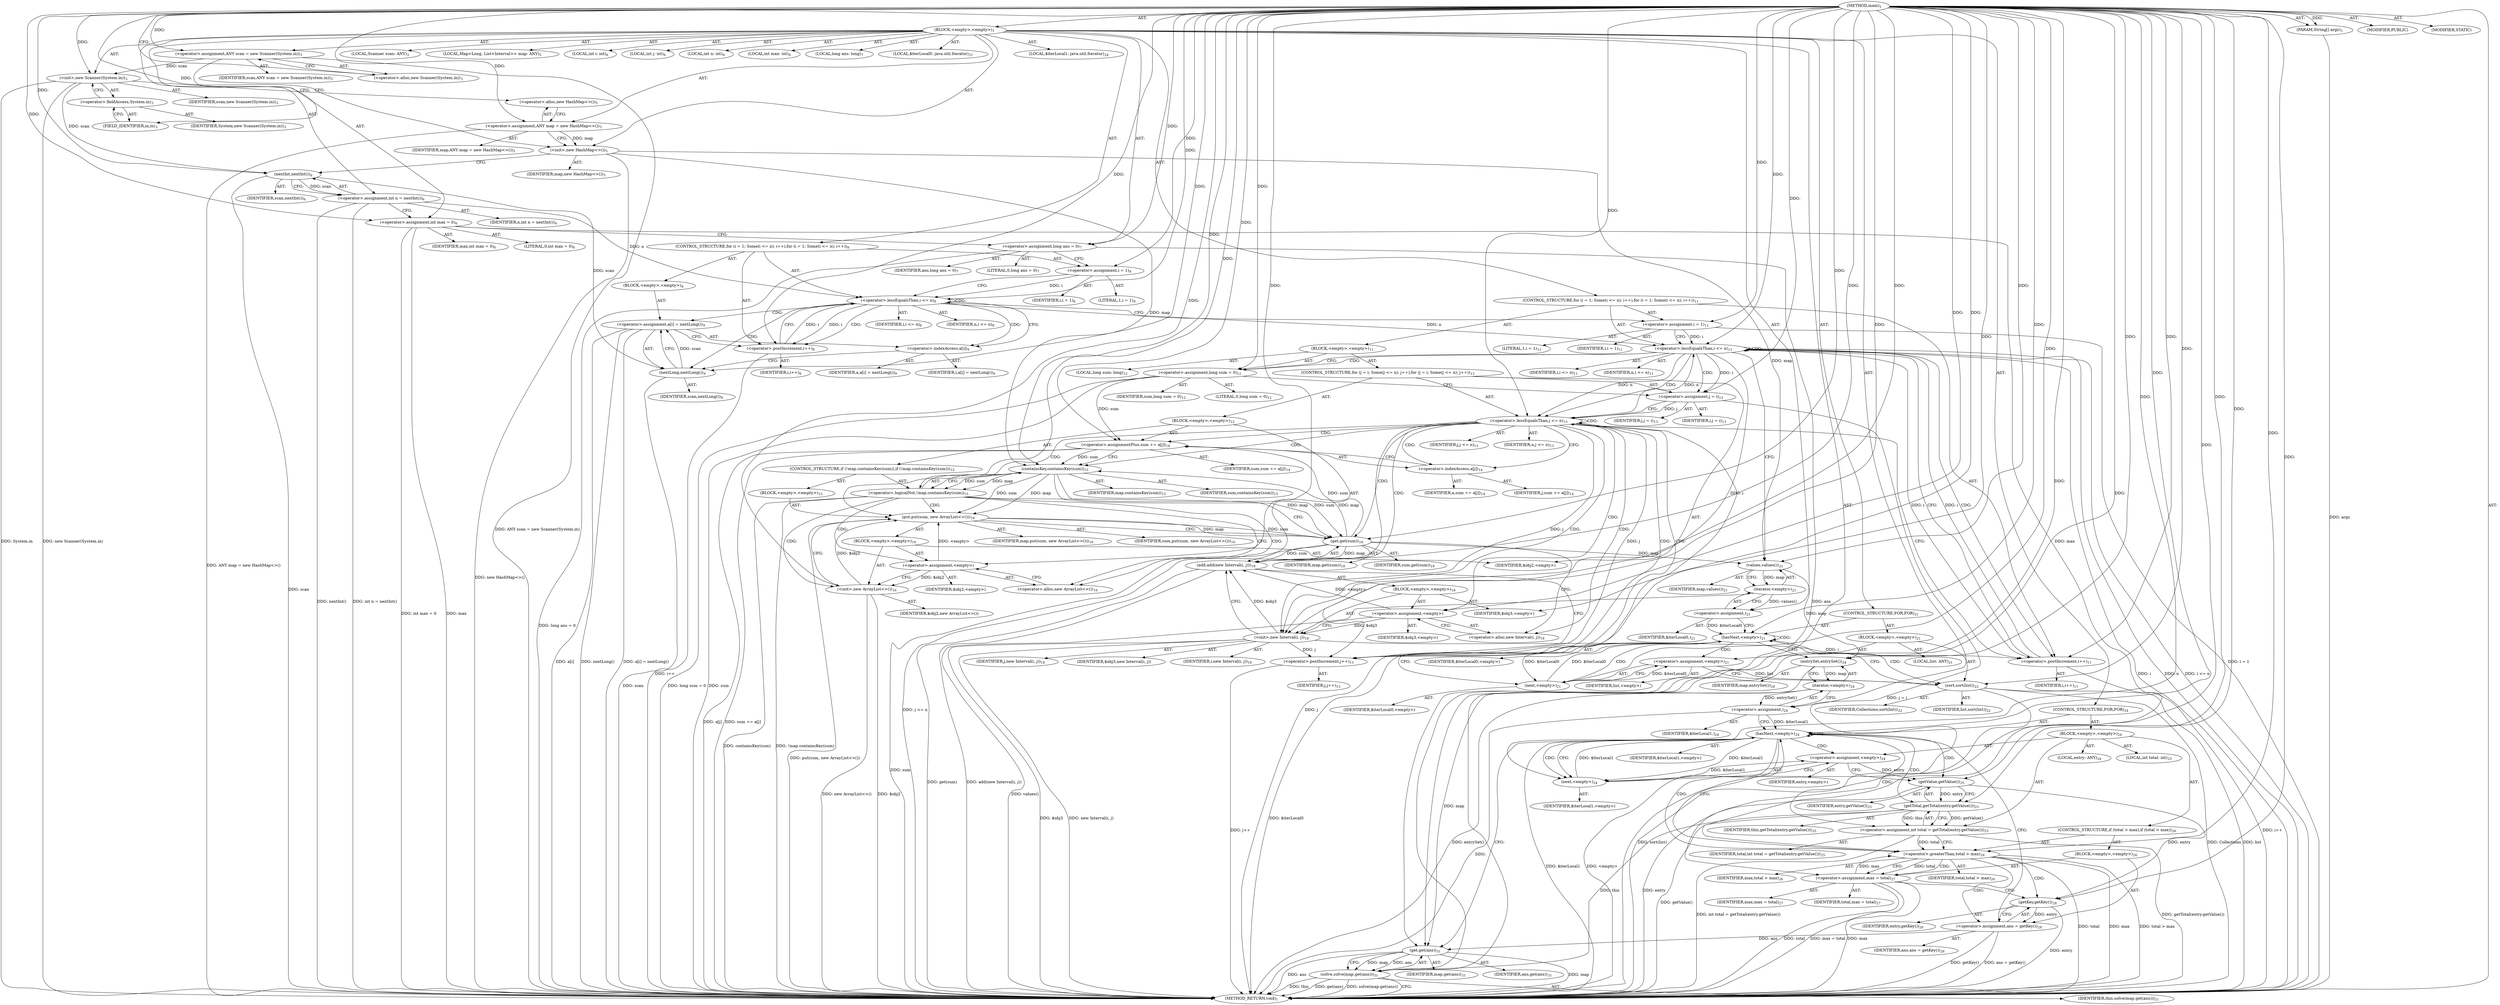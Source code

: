 digraph "main" {  
"21" [label = <(METHOD,main)<SUB>1</SUB>> ]
"22" [label = <(PARAM,String[] args)<SUB>1</SUB>> ]
"23" [label = <(BLOCK,&lt;empty&gt;,&lt;empty&gt;)<SUB>1</SUB>> ]
"4" [label = <(LOCAL,Scanner scan: ANY)<SUB>3</SUB>> ]
"24" [label = <(&lt;operator&gt;.assignment,ANY scan = new Scanner(System.in))<SUB>3</SUB>> ]
"25" [label = <(IDENTIFIER,scan,ANY scan = new Scanner(System.in))<SUB>3</SUB>> ]
"26" [label = <(&lt;operator&gt;.alloc,new Scanner(System.in))<SUB>3</SUB>> ]
"27" [label = <(&lt;init&gt;,new Scanner(System.in))<SUB>3</SUB>> ]
"3" [label = <(IDENTIFIER,scan,new Scanner(System.in))<SUB>3</SUB>> ]
"28" [label = <(&lt;operator&gt;.fieldAccess,System.in)<SUB>3</SUB>> ]
"29" [label = <(IDENTIFIER,System,new Scanner(System.in))<SUB>3</SUB>> ]
"30" [label = <(FIELD_IDENTIFIER,in,in)<SUB>3</SUB>> ]
"6" [label = <(LOCAL,Map&lt;Long, List&lt;Interval&gt;&gt; map: ANY)<SUB>5</SUB>> ]
"31" [label = <(&lt;operator&gt;.assignment,ANY map = new HashMap&lt;&gt;())<SUB>5</SUB>> ]
"32" [label = <(IDENTIFIER,map,ANY map = new HashMap&lt;&gt;())<SUB>5</SUB>> ]
"33" [label = <(&lt;operator&gt;.alloc,new HashMap&lt;&gt;())<SUB>5</SUB>> ]
"34" [label = <(&lt;init&gt;,new HashMap&lt;&gt;())<SUB>5</SUB>> ]
"5" [label = <(IDENTIFIER,map,new HashMap&lt;&gt;())<SUB>5</SUB>> ]
"35" [label = <(LOCAL,int i: int)<SUB>6</SUB>> ]
"36" [label = <(LOCAL,int j: int)<SUB>6</SUB>> ]
"37" [label = <(LOCAL,int n: int)<SUB>6</SUB>> ]
"38" [label = <(LOCAL,int max: int)<SUB>6</SUB>> ]
"39" [label = <(&lt;operator&gt;.assignment,int n = nextInt())<SUB>6</SUB>> ]
"40" [label = <(IDENTIFIER,n,int n = nextInt())<SUB>6</SUB>> ]
"41" [label = <(nextInt,nextInt())<SUB>6</SUB>> ]
"42" [label = <(IDENTIFIER,scan,nextInt())<SUB>6</SUB>> ]
"43" [label = <(&lt;operator&gt;.assignment,int max = 0)<SUB>6</SUB>> ]
"44" [label = <(IDENTIFIER,max,int max = 0)<SUB>6</SUB>> ]
"45" [label = <(LITERAL,0,int max = 0)<SUB>6</SUB>> ]
"46" [label = <(LOCAL,long ans: long)<SUB>7</SUB>> ]
"47" [label = <(&lt;operator&gt;.assignment,long ans = 0)<SUB>7</SUB>> ]
"48" [label = <(IDENTIFIER,ans,long ans = 0)<SUB>7</SUB>> ]
"49" [label = <(LITERAL,0,long ans = 0)<SUB>7</SUB>> ]
"50" [label = <(CONTROL_STRUCTURE,for (i = 1; Some(i &lt;= n); i++),for (i = 1; Some(i &lt;= n); i++))<SUB>8</SUB>> ]
"51" [label = <(&lt;operator&gt;.assignment,i = 1)<SUB>8</SUB>> ]
"52" [label = <(IDENTIFIER,i,i = 1)<SUB>8</SUB>> ]
"53" [label = <(LITERAL,1,i = 1)<SUB>8</SUB>> ]
"54" [label = <(&lt;operator&gt;.lessEqualsThan,i &lt;= n)<SUB>8</SUB>> ]
"55" [label = <(IDENTIFIER,i,i &lt;= n)<SUB>8</SUB>> ]
"56" [label = <(IDENTIFIER,n,i &lt;= n)<SUB>8</SUB>> ]
"57" [label = <(&lt;operator&gt;.postIncrement,i++)<SUB>8</SUB>> ]
"58" [label = <(IDENTIFIER,i,i++)<SUB>8</SUB>> ]
"59" [label = <(BLOCK,&lt;empty&gt;,&lt;empty&gt;)<SUB>8</SUB>> ]
"60" [label = <(&lt;operator&gt;.assignment,a[i] = nextLong())<SUB>9</SUB>> ]
"61" [label = <(&lt;operator&gt;.indexAccess,a[i])<SUB>9</SUB>> ]
"62" [label = <(IDENTIFIER,a,a[i] = nextLong())<SUB>9</SUB>> ]
"63" [label = <(IDENTIFIER,i,a[i] = nextLong())<SUB>9</SUB>> ]
"64" [label = <(nextLong,nextLong())<SUB>9</SUB>> ]
"65" [label = <(IDENTIFIER,scan,nextLong())<SUB>9</SUB>> ]
"66" [label = <(CONTROL_STRUCTURE,for (i = 1; Some(i &lt;= n); i++),for (i = 1; Some(i &lt;= n); i++))<SUB>11</SUB>> ]
"67" [label = <(&lt;operator&gt;.assignment,i = 1)<SUB>11</SUB>> ]
"68" [label = <(IDENTIFIER,i,i = 1)<SUB>11</SUB>> ]
"69" [label = <(LITERAL,1,i = 1)<SUB>11</SUB>> ]
"70" [label = <(&lt;operator&gt;.lessEqualsThan,i &lt;= n)<SUB>11</SUB>> ]
"71" [label = <(IDENTIFIER,i,i &lt;= n)<SUB>11</SUB>> ]
"72" [label = <(IDENTIFIER,n,i &lt;= n)<SUB>11</SUB>> ]
"73" [label = <(&lt;operator&gt;.postIncrement,i++)<SUB>11</SUB>> ]
"74" [label = <(IDENTIFIER,i,i++)<SUB>11</SUB>> ]
"75" [label = <(BLOCK,&lt;empty&gt;,&lt;empty&gt;)<SUB>11</SUB>> ]
"76" [label = <(LOCAL,long sum: long)<SUB>12</SUB>> ]
"77" [label = <(&lt;operator&gt;.assignment,long sum = 0)<SUB>12</SUB>> ]
"78" [label = <(IDENTIFIER,sum,long sum = 0)<SUB>12</SUB>> ]
"79" [label = <(LITERAL,0,long sum = 0)<SUB>12</SUB>> ]
"80" [label = <(CONTROL_STRUCTURE,for (j = i; Some(j &lt;= n); j++),for (j = i; Some(j &lt;= n); j++))<SUB>13</SUB>> ]
"81" [label = <(&lt;operator&gt;.assignment,j = i)<SUB>13</SUB>> ]
"82" [label = <(IDENTIFIER,j,j = i)<SUB>13</SUB>> ]
"83" [label = <(IDENTIFIER,i,j = i)<SUB>13</SUB>> ]
"84" [label = <(&lt;operator&gt;.lessEqualsThan,j &lt;= n)<SUB>13</SUB>> ]
"85" [label = <(IDENTIFIER,j,j &lt;= n)<SUB>13</SUB>> ]
"86" [label = <(IDENTIFIER,n,j &lt;= n)<SUB>13</SUB>> ]
"87" [label = <(&lt;operator&gt;.postIncrement,j++)<SUB>13</SUB>> ]
"88" [label = <(IDENTIFIER,j,j++)<SUB>13</SUB>> ]
"89" [label = <(BLOCK,&lt;empty&gt;,&lt;empty&gt;)<SUB>13</SUB>> ]
"90" [label = <(&lt;operator&gt;.assignmentPlus,sum += a[j])<SUB>14</SUB>> ]
"91" [label = <(IDENTIFIER,sum,sum += a[j])<SUB>14</SUB>> ]
"92" [label = <(&lt;operator&gt;.indexAccess,a[j])<SUB>14</SUB>> ]
"93" [label = <(IDENTIFIER,a,sum += a[j])<SUB>14</SUB>> ]
"94" [label = <(IDENTIFIER,j,sum += a[j])<SUB>14</SUB>> ]
"95" [label = <(CONTROL_STRUCTURE,if (!map.containsKey(sum)),if (!map.containsKey(sum)))<SUB>15</SUB>> ]
"96" [label = <(&lt;operator&gt;.logicalNot,!map.containsKey(sum))<SUB>15</SUB>> ]
"97" [label = <(containsKey,containsKey(sum))<SUB>15</SUB>> ]
"98" [label = <(IDENTIFIER,map,containsKey(sum))<SUB>15</SUB>> ]
"99" [label = <(IDENTIFIER,sum,containsKey(sum))<SUB>15</SUB>> ]
"100" [label = <(BLOCK,&lt;empty&gt;,&lt;empty&gt;)<SUB>15</SUB>> ]
"101" [label = <(put,put(sum, new ArrayList&lt;&gt;()))<SUB>16</SUB>> ]
"102" [label = <(IDENTIFIER,map,put(sum, new ArrayList&lt;&gt;()))<SUB>16</SUB>> ]
"103" [label = <(IDENTIFIER,sum,put(sum, new ArrayList&lt;&gt;()))<SUB>16</SUB>> ]
"104" [label = <(BLOCK,&lt;empty&gt;,&lt;empty&gt;)<SUB>16</SUB>> ]
"105" [label = <(&lt;operator&gt;.assignment,&lt;empty&gt;)> ]
"106" [label = <(IDENTIFIER,$obj2,&lt;empty&gt;)> ]
"107" [label = <(&lt;operator&gt;.alloc,new ArrayList&lt;&gt;())<SUB>16</SUB>> ]
"108" [label = <(&lt;init&gt;,new ArrayList&lt;&gt;())<SUB>16</SUB>> ]
"109" [label = <(IDENTIFIER,$obj2,new ArrayList&lt;&gt;())> ]
"110" [label = <(IDENTIFIER,$obj2,&lt;empty&gt;)> ]
"111" [label = <(add,add(new Interval(i, j)))<SUB>18</SUB>> ]
"112" [label = <(get,get(sum))<SUB>18</SUB>> ]
"113" [label = <(IDENTIFIER,map,get(sum))<SUB>18</SUB>> ]
"114" [label = <(IDENTIFIER,sum,get(sum))<SUB>18</SUB>> ]
"115" [label = <(BLOCK,&lt;empty&gt;,&lt;empty&gt;)<SUB>18</SUB>> ]
"116" [label = <(&lt;operator&gt;.assignment,&lt;empty&gt;)> ]
"117" [label = <(IDENTIFIER,$obj3,&lt;empty&gt;)> ]
"118" [label = <(&lt;operator&gt;.alloc,new Interval(i, j))<SUB>18</SUB>> ]
"119" [label = <(&lt;init&gt;,new Interval(i, j))<SUB>18</SUB>> ]
"120" [label = <(IDENTIFIER,$obj3,new Interval(i, j))> ]
"121" [label = <(IDENTIFIER,i,new Interval(i, j))<SUB>18</SUB>> ]
"122" [label = <(IDENTIFIER,j,new Interval(i, j))<SUB>18</SUB>> ]
"123" [label = <(IDENTIFIER,$obj3,&lt;empty&gt;)> ]
"124" [label = <(LOCAL,$iterLocal0: java.util.Iterator)<SUB>21</SUB>> ]
"125" [label = <(&lt;operator&gt;.assignment,)<SUB>21</SUB>> ]
"126" [label = <(IDENTIFIER,$iterLocal0,)<SUB>21</SUB>> ]
"127" [label = <(iterator,&lt;empty&gt;)<SUB>21</SUB>> ]
"128" [label = <(values,values())<SUB>21</SUB>> ]
"129" [label = <(IDENTIFIER,map,values())<SUB>21</SUB>> ]
"130" [label = <(CONTROL_STRUCTURE,FOR,FOR)<SUB>21</SUB>> ]
"131" [label = <(hasNext,&lt;empty&gt;)<SUB>21</SUB>> ]
"132" [label = <(IDENTIFIER,$iterLocal0,&lt;empty&gt;)> ]
"133" [label = <(BLOCK,&lt;empty&gt;,&lt;empty&gt;)<SUB>21</SUB>> ]
"134" [label = <(LOCAL,list: ANY)<SUB>21</SUB>> ]
"135" [label = <(&lt;operator&gt;.assignment,&lt;empty&gt;)<SUB>21</SUB>> ]
"136" [label = <(IDENTIFIER,list,&lt;empty&gt;)> ]
"137" [label = <(next,&lt;empty&gt;)<SUB>21</SUB>> ]
"138" [label = <(IDENTIFIER,$iterLocal0,&lt;empty&gt;)> ]
"139" [label = <(sort,sort(list))<SUB>22</SUB>> ]
"140" [label = <(IDENTIFIER,Collections,sort(list))<SUB>22</SUB>> ]
"141" [label = <(IDENTIFIER,list,sort(list))<SUB>22</SUB>> ]
"142" [label = <(LOCAL,$iterLocal1: java.util.Iterator)<SUB>24</SUB>> ]
"143" [label = <(&lt;operator&gt;.assignment,)<SUB>24</SUB>> ]
"144" [label = <(IDENTIFIER,$iterLocal1,)<SUB>24</SUB>> ]
"145" [label = <(iterator,&lt;empty&gt;)<SUB>24</SUB>> ]
"146" [label = <(entrySet,entrySet())<SUB>24</SUB>> ]
"147" [label = <(IDENTIFIER,map,entrySet())<SUB>24</SUB>> ]
"148" [label = <(CONTROL_STRUCTURE,FOR,FOR)<SUB>24</SUB>> ]
"149" [label = <(hasNext,&lt;empty&gt;)<SUB>24</SUB>> ]
"150" [label = <(IDENTIFIER,$iterLocal1,&lt;empty&gt;)> ]
"151" [label = <(BLOCK,&lt;empty&gt;,&lt;empty&gt;)<SUB>24</SUB>> ]
"152" [label = <(LOCAL,entry: ANY)<SUB>24</SUB>> ]
"153" [label = <(&lt;operator&gt;.assignment,&lt;empty&gt;)<SUB>24</SUB>> ]
"154" [label = <(IDENTIFIER,entry,&lt;empty&gt;)> ]
"155" [label = <(next,&lt;empty&gt;)<SUB>24</SUB>> ]
"156" [label = <(IDENTIFIER,$iterLocal1,&lt;empty&gt;)> ]
"157" [label = <(LOCAL,int total: int)<SUB>25</SUB>> ]
"158" [label = <(&lt;operator&gt;.assignment,int total = getTotal(entry.getValue()))<SUB>25</SUB>> ]
"159" [label = <(IDENTIFIER,total,int total = getTotal(entry.getValue()))<SUB>25</SUB>> ]
"160" [label = <(getTotal,getTotal(entry.getValue()))<SUB>25</SUB>> ]
"161" [label = <(IDENTIFIER,this,getTotal(entry.getValue()))<SUB>25</SUB>> ]
"162" [label = <(getValue,getValue())<SUB>25</SUB>> ]
"163" [label = <(IDENTIFIER,entry,getValue())<SUB>25</SUB>> ]
"164" [label = <(CONTROL_STRUCTURE,if (total &gt; max),if (total &gt; max))<SUB>26</SUB>> ]
"165" [label = <(&lt;operator&gt;.greaterThan,total &gt; max)<SUB>26</SUB>> ]
"166" [label = <(IDENTIFIER,total,total &gt; max)<SUB>26</SUB>> ]
"167" [label = <(IDENTIFIER,max,total &gt; max)<SUB>26</SUB>> ]
"168" [label = <(BLOCK,&lt;empty&gt;,&lt;empty&gt;)<SUB>26</SUB>> ]
"169" [label = <(&lt;operator&gt;.assignment,max = total)<SUB>27</SUB>> ]
"170" [label = <(IDENTIFIER,max,max = total)<SUB>27</SUB>> ]
"171" [label = <(IDENTIFIER,total,max = total)<SUB>27</SUB>> ]
"172" [label = <(&lt;operator&gt;.assignment,ans = getKey())<SUB>28</SUB>> ]
"173" [label = <(IDENTIFIER,ans,ans = getKey())<SUB>28</SUB>> ]
"174" [label = <(getKey,getKey())<SUB>28</SUB>> ]
"175" [label = <(IDENTIFIER,entry,getKey())<SUB>28</SUB>> ]
"176" [label = <(solve,solve(map.get(ans)))<SUB>31</SUB>> ]
"177" [label = <(IDENTIFIER,this,solve(map.get(ans)))<SUB>31</SUB>> ]
"178" [label = <(get,get(ans))<SUB>31</SUB>> ]
"179" [label = <(IDENTIFIER,map,get(ans))<SUB>31</SUB>> ]
"180" [label = <(IDENTIFIER,ans,get(ans))<SUB>31</SUB>> ]
"181" [label = <(MODIFIER,PUBLIC)> ]
"182" [label = <(MODIFIER,STATIC)> ]
"183" [label = <(METHOD_RETURN,void)<SUB>1</SUB>> ]
  "21" -> "22"  [ label = "AST: "] 
  "21" -> "23"  [ label = "AST: "] 
  "21" -> "181"  [ label = "AST: "] 
  "21" -> "182"  [ label = "AST: "] 
  "21" -> "183"  [ label = "AST: "] 
  "23" -> "4"  [ label = "AST: "] 
  "23" -> "24"  [ label = "AST: "] 
  "23" -> "27"  [ label = "AST: "] 
  "23" -> "6"  [ label = "AST: "] 
  "23" -> "31"  [ label = "AST: "] 
  "23" -> "34"  [ label = "AST: "] 
  "23" -> "35"  [ label = "AST: "] 
  "23" -> "36"  [ label = "AST: "] 
  "23" -> "37"  [ label = "AST: "] 
  "23" -> "38"  [ label = "AST: "] 
  "23" -> "39"  [ label = "AST: "] 
  "23" -> "43"  [ label = "AST: "] 
  "23" -> "46"  [ label = "AST: "] 
  "23" -> "47"  [ label = "AST: "] 
  "23" -> "50"  [ label = "AST: "] 
  "23" -> "66"  [ label = "AST: "] 
  "23" -> "124"  [ label = "AST: "] 
  "23" -> "125"  [ label = "AST: "] 
  "23" -> "130"  [ label = "AST: "] 
  "23" -> "142"  [ label = "AST: "] 
  "23" -> "143"  [ label = "AST: "] 
  "23" -> "148"  [ label = "AST: "] 
  "23" -> "176"  [ label = "AST: "] 
  "24" -> "25"  [ label = "AST: "] 
  "24" -> "26"  [ label = "AST: "] 
  "27" -> "3"  [ label = "AST: "] 
  "27" -> "28"  [ label = "AST: "] 
  "28" -> "29"  [ label = "AST: "] 
  "28" -> "30"  [ label = "AST: "] 
  "31" -> "32"  [ label = "AST: "] 
  "31" -> "33"  [ label = "AST: "] 
  "34" -> "5"  [ label = "AST: "] 
  "39" -> "40"  [ label = "AST: "] 
  "39" -> "41"  [ label = "AST: "] 
  "41" -> "42"  [ label = "AST: "] 
  "43" -> "44"  [ label = "AST: "] 
  "43" -> "45"  [ label = "AST: "] 
  "47" -> "48"  [ label = "AST: "] 
  "47" -> "49"  [ label = "AST: "] 
  "50" -> "51"  [ label = "AST: "] 
  "50" -> "54"  [ label = "AST: "] 
  "50" -> "57"  [ label = "AST: "] 
  "50" -> "59"  [ label = "AST: "] 
  "51" -> "52"  [ label = "AST: "] 
  "51" -> "53"  [ label = "AST: "] 
  "54" -> "55"  [ label = "AST: "] 
  "54" -> "56"  [ label = "AST: "] 
  "57" -> "58"  [ label = "AST: "] 
  "59" -> "60"  [ label = "AST: "] 
  "60" -> "61"  [ label = "AST: "] 
  "60" -> "64"  [ label = "AST: "] 
  "61" -> "62"  [ label = "AST: "] 
  "61" -> "63"  [ label = "AST: "] 
  "64" -> "65"  [ label = "AST: "] 
  "66" -> "67"  [ label = "AST: "] 
  "66" -> "70"  [ label = "AST: "] 
  "66" -> "73"  [ label = "AST: "] 
  "66" -> "75"  [ label = "AST: "] 
  "67" -> "68"  [ label = "AST: "] 
  "67" -> "69"  [ label = "AST: "] 
  "70" -> "71"  [ label = "AST: "] 
  "70" -> "72"  [ label = "AST: "] 
  "73" -> "74"  [ label = "AST: "] 
  "75" -> "76"  [ label = "AST: "] 
  "75" -> "77"  [ label = "AST: "] 
  "75" -> "80"  [ label = "AST: "] 
  "77" -> "78"  [ label = "AST: "] 
  "77" -> "79"  [ label = "AST: "] 
  "80" -> "81"  [ label = "AST: "] 
  "80" -> "84"  [ label = "AST: "] 
  "80" -> "87"  [ label = "AST: "] 
  "80" -> "89"  [ label = "AST: "] 
  "81" -> "82"  [ label = "AST: "] 
  "81" -> "83"  [ label = "AST: "] 
  "84" -> "85"  [ label = "AST: "] 
  "84" -> "86"  [ label = "AST: "] 
  "87" -> "88"  [ label = "AST: "] 
  "89" -> "90"  [ label = "AST: "] 
  "89" -> "95"  [ label = "AST: "] 
  "89" -> "111"  [ label = "AST: "] 
  "90" -> "91"  [ label = "AST: "] 
  "90" -> "92"  [ label = "AST: "] 
  "92" -> "93"  [ label = "AST: "] 
  "92" -> "94"  [ label = "AST: "] 
  "95" -> "96"  [ label = "AST: "] 
  "95" -> "100"  [ label = "AST: "] 
  "96" -> "97"  [ label = "AST: "] 
  "97" -> "98"  [ label = "AST: "] 
  "97" -> "99"  [ label = "AST: "] 
  "100" -> "101"  [ label = "AST: "] 
  "101" -> "102"  [ label = "AST: "] 
  "101" -> "103"  [ label = "AST: "] 
  "101" -> "104"  [ label = "AST: "] 
  "104" -> "105"  [ label = "AST: "] 
  "104" -> "108"  [ label = "AST: "] 
  "104" -> "110"  [ label = "AST: "] 
  "105" -> "106"  [ label = "AST: "] 
  "105" -> "107"  [ label = "AST: "] 
  "108" -> "109"  [ label = "AST: "] 
  "111" -> "112"  [ label = "AST: "] 
  "111" -> "115"  [ label = "AST: "] 
  "112" -> "113"  [ label = "AST: "] 
  "112" -> "114"  [ label = "AST: "] 
  "115" -> "116"  [ label = "AST: "] 
  "115" -> "119"  [ label = "AST: "] 
  "115" -> "123"  [ label = "AST: "] 
  "116" -> "117"  [ label = "AST: "] 
  "116" -> "118"  [ label = "AST: "] 
  "119" -> "120"  [ label = "AST: "] 
  "119" -> "121"  [ label = "AST: "] 
  "119" -> "122"  [ label = "AST: "] 
  "125" -> "126"  [ label = "AST: "] 
  "125" -> "127"  [ label = "AST: "] 
  "127" -> "128"  [ label = "AST: "] 
  "128" -> "129"  [ label = "AST: "] 
  "130" -> "131"  [ label = "AST: "] 
  "130" -> "133"  [ label = "AST: "] 
  "131" -> "132"  [ label = "AST: "] 
  "133" -> "134"  [ label = "AST: "] 
  "133" -> "135"  [ label = "AST: "] 
  "133" -> "139"  [ label = "AST: "] 
  "135" -> "136"  [ label = "AST: "] 
  "135" -> "137"  [ label = "AST: "] 
  "137" -> "138"  [ label = "AST: "] 
  "139" -> "140"  [ label = "AST: "] 
  "139" -> "141"  [ label = "AST: "] 
  "143" -> "144"  [ label = "AST: "] 
  "143" -> "145"  [ label = "AST: "] 
  "145" -> "146"  [ label = "AST: "] 
  "146" -> "147"  [ label = "AST: "] 
  "148" -> "149"  [ label = "AST: "] 
  "148" -> "151"  [ label = "AST: "] 
  "149" -> "150"  [ label = "AST: "] 
  "151" -> "152"  [ label = "AST: "] 
  "151" -> "153"  [ label = "AST: "] 
  "151" -> "157"  [ label = "AST: "] 
  "151" -> "158"  [ label = "AST: "] 
  "151" -> "164"  [ label = "AST: "] 
  "153" -> "154"  [ label = "AST: "] 
  "153" -> "155"  [ label = "AST: "] 
  "155" -> "156"  [ label = "AST: "] 
  "158" -> "159"  [ label = "AST: "] 
  "158" -> "160"  [ label = "AST: "] 
  "160" -> "161"  [ label = "AST: "] 
  "160" -> "162"  [ label = "AST: "] 
  "162" -> "163"  [ label = "AST: "] 
  "164" -> "165"  [ label = "AST: "] 
  "164" -> "168"  [ label = "AST: "] 
  "165" -> "166"  [ label = "AST: "] 
  "165" -> "167"  [ label = "AST: "] 
  "168" -> "169"  [ label = "AST: "] 
  "168" -> "172"  [ label = "AST: "] 
  "169" -> "170"  [ label = "AST: "] 
  "169" -> "171"  [ label = "AST: "] 
  "172" -> "173"  [ label = "AST: "] 
  "172" -> "174"  [ label = "AST: "] 
  "174" -> "175"  [ label = "AST: "] 
  "176" -> "177"  [ label = "AST: "] 
  "176" -> "178"  [ label = "AST: "] 
  "178" -> "179"  [ label = "AST: "] 
  "178" -> "180"  [ label = "AST: "] 
  "24" -> "30"  [ label = "CFG: "] 
  "27" -> "33"  [ label = "CFG: "] 
  "31" -> "34"  [ label = "CFG: "] 
  "34" -> "41"  [ label = "CFG: "] 
  "39" -> "43"  [ label = "CFG: "] 
  "43" -> "47"  [ label = "CFG: "] 
  "47" -> "51"  [ label = "CFG: "] 
  "125" -> "131"  [ label = "CFG: "] 
  "143" -> "149"  [ label = "CFG: "] 
  "176" -> "183"  [ label = "CFG: "] 
  "26" -> "24"  [ label = "CFG: "] 
  "28" -> "27"  [ label = "CFG: "] 
  "33" -> "31"  [ label = "CFG: "] 
  "41" -> "39"  [ label = "CFG: "] 
  "51" -> "54"  [ label = "CFG: "] 
  "54" -> "61"  [ label = "CFG: "] 
  "54" -> "67"  [ label = "CFG: "] 
  "57" -> "54"  [ label = "CFG: "] 
  "67" -> "70"  [ label = "CFG: "] 
  "70" -> "77"  [ label = "CFG: "] 
  "70" -> "128"  [ label = "CFG: "] 
  "73" -> "70"  [ label = "CFG: "] 
  "127" -> "125"  [ label = "CFG: "] 
  "131" -> "137"  [ label = "CFG: "] 
  "131" -> "146"  [ label = "CFG: "] 
  "145" -> "143"  [ label = "CFG: "] 
  "149" -> "155"  [ label = "CFG: "] 
  "149" -> "178"  [ label = "CFG: "] 
  "178" -> "176"  [ label = "CFG: "] 
  "30" -> "28"  [ label = "CFG: "] 
  "60" -> "57"  [ label = "CFG: "] 
  "77" -> "81"  [ label = "CFG: "] 
  "128" -> "127"  [ label = "CFG: "] 
  "135" -> "139"  [ label = "CFG: "] 
  "139" -> "131"  [ label = "CFG: "] 
  "146" -> "145"  [ label = "CFG: "] 
  "153" -> "162"  [ label = "CFG: "] 
  "158" -> "165"  [ label = "CFG: "] 
  "61" -> "64"  [ label = "CFG: "] 
  "64" -> "60"  [ label = "CFG: "] 
  "81" -> "84"  [ label = "CFG: "] 
  "84" -> "92"  [ label = "CFG: "] 
  "84" -> "73"  [ label = "CFG: "] 
  "87" -> "84"  [ label = "CFG: "] 
  "137" -> "135"  [ label = "CFG: "] 
  "155" -> "153"  [ label = "CFG: "] 
  "160" -> "158"  [ label = "CFG: "] 
  "165" -> "149"  [ label = "CFG: "] 
  "165" -> "169"  [ label = "CFG: "] 
  "90" -> "97"  [ label = "CFG: "] 
  "111" -> "87"  [ label = "CFG: "] 
  "162" -> "160"  [ label = "CFG: "] 
  "169" -> "174"  [ label = "CFG: "] 
  "172" -> "149"  [ label = "CFG: "] 
  "92" -> "90"  [ label = "CFG: "] 
  "96" -> "107"  [ label = "CFG: "] 
  "96" -> "112"  [ label = "CFG: "] 
  "112" -> "118"  [ label = "CFG: "] 
  "174" -> "172"  [ label = "CFG: "] 
  "97" -> "96"  [ label = "CFG: "] 
  "101" -> "112"  [ label = "CFG: "] 
  "116" -> "119"  [ label = "CFG: "] 
  "119" -> "111"  [ label = "CFG: "] 
  "118" -> "116"  [ label = "CFG: "] 
  "105" -> "108"  [ label = "CFG: "] 
  "108" -> "101"  [ label = "CFG: "] 
  "107" -> "105"  [ label = "CFG: "] 
  "21" -> "26"  [ label = "CFG: "] 
  "22" -> "183"  [ label = "DDG: args"] 
  "24" -> "183"  [ label = "DDG: ANY scan = new Scanner(System.in)"] 
  "27" -> "183"  [ label = "DDG: System.in"] 
  "27" -> "183"  [ label = "DDG: new Scanner(System.in)"] 
  "31" -> "183"  [ label = "DDG: ANY map = new HashMap&lt;&gt;()"] 
  "34" -> "183"  [ label = "DDG: new HashMap&lt;&gt;()"] 
  "41" -> "183"  [ label = "DDG: scan"] 
  "39" -> "183"  [ label = "DDG: nextInt()"] 
  "39" -> "183"  [ label = "DDG: int n = nextInt()"] 
  "43" -> "183"  [ label = "DDG: max"] 
  "43" -> "183"  [ label = "DDG: int max = 0"] 
  "47" -> "183"  [ label = "DDG: long ans = 0"] 
  "67" -> "183"  [ label = "DDG: i = 1"] 
  "70" -> "183"  [ label = "DDG: i"] 
  "70" -> "183"  [ label = "DDG: n"] 
  "70" -> "183"  [ label = "DDG: i &lt;= n"] 
  "127" -> "183"  [ label = "DDG: values()"] 
  "131" -> "183"  [ label = "DDG: $iterLocal0"] 
  "145" -> "183"  [ label = "DDG: entrySet()"] 
  "143" -> "183"  [ label = "DDG: "] 
  "149" -> "183"  [ label = "DDG: $iterLocal1"] 
  "149" -> "183"  [ label = "DDG: &lt;empty&gt;"] 
  "176" -> "183"  [ label = "DDG: this"] 
  "178" -> "183"  [ label = "DDG: map"] 
  "178" -> "183"  [ label = "DDG: ans"] 
  "176" -> "183"  [ label = "DDG: get(ans)"] 
  "176" -> "183"  [ label = "DDG: solve(map.get(ans))"] 
  "162" -> "183"  [ label = "DDG: entry"] 
  "160" -> "183"  [ label = "DDG: getValue()"] 
  "158" -> "183"  [ label = "DDG: getTotal(entry.getValue())"] 
  "158" -> "183"  [ label = "DDG: int total = getTotal(entry.getValue())"] 
  "165" -> "183"  [ label = "DDG: total"] 
  "165" -> "183"  [ label = "DDG: max"] 
  "165" -> "183"  [ label = "DDG: total &gt; max"] 
  "169" -> "183"  [ label = "DDG: max"] 
  "169" -> "183"  [ label = "DDG: total"] 
  "169" -> "183"  [ label = "DDG: max = total"] 
  "174" -> "183"  [ label = "DDG: entry"] 
  "172" -> "183"  [ label = "DDG: getKey()"] 
  "172" -> "183"  [ label = "DDG: ans = getKey()"] 
  "139" -> "183"  [ label = "DDG: list"] 
  "139" -> "183"  [ label = "DDG: sort(list)"] 
  "77" -> "183"  [ label = "DDG: sum"] 
  "77" -> "183"  [ label = "DDG: long sum = 0"] 
  "81" -> "183"  [ label = "DDG: j = i"] 
  "84" -> "183"  [ label = "DDG: j"] 
  "84" -> "183"  [ label = "DDG: j &lt;= n"] 
  "73" -> "183"  [ label = "DDG: i++"] 
  "90" -> "183"  [ label = "DDG: a[j]"] 
  "90" -> "183"  [ label = "DDG: sum += a[j]"] 
  "96" -> "183"  [ label = "DDG: containsKey(sum)"] 
  "96" -> "183"  [ label = "DDG: !map.containsKey(sum)"] 
  "108" -> "183"  [ label = "DDG: $obj2"] 
  "108" -> "183"  [ label = "DDG: new ArrayList&lt;&gt;()"] 
  "101" -> "183"  [ label = "DDG: put(sum, new ArrayList&lt;&gt;())"] 
  "112" -> "183"  [ label = "DDG: sum"] 
  "111" -> "183"  [ label = "DDG: get(sum)"] 
  "119" -> "183"  [ label = "DDG: $obj3"] 
  "119" -> "183"  [ label = "DDG: new Interval(i, j)"] 
  "111" -> "183"  [ label = "DDG: add(new Interval(i, j))"] 
  "87" -> "183"  [ label = "DDG: j++"] 
  "60" -> "183"  [ label = "DDG: a[i]"] 
  "64" -> "183"  [ label = "DDG: scan"] 
  "60" -> "183"  [ label = "DDG: nextLong()"] 
  "60" -> "183"  [ label = "DDG: a[i] = nextLong()"] 
  "57" -> "183"  [ label = "DDG: i++"] 
  "139" -> "183"  [ label = "DDG: Collections"] 
  "21" -> "22"  [ label = "DDG: "] 
  "21" -> "24"  [ label = "DDG: "] 
  "21" -> "31"  [ label = "DDG: "] 
  "41" -> "39"  [ label = "DDG: scan"] 
  "21" -> "43"  [ label = "DDG: "] 
  "21" -> "47"  [ label = "DDG: "] 
  "127" -> "125"  [ label = "DDG: values()"] 
  "145" -> "143"  [ label = "DDG: entrySet()"] 
  "24" -> "27"  [ label = "DDG: scan"] 
  "21" -> "27"  [ label = "DDG: "] 
  "31" -> "34"  [ label = "DDG: map"] 
  "21" -> "34"  [ label = "DDG: "] 
  "21" -> "51"  [ label = "DDG: "] 
  "21" -> "67"  [ label = "DDG: "] 
  "160" -> "176"  [ label = "DDG: this"] 
  "21" -> "176"  [ label = "DDG: "] 
  "178" -> "176"  [ label = "DDG: map"] 
  "178" -> "176"  [ label = "DDG: ans"] 
  "27" -> "41"  [ label = "DDG: scan"] 
  "21" -> "41"  [ label = "DDG: "] 
  "51" -> "54"  [ label = "DDG: i"] 
  "57" -> "54"  [ label = "DDG: i"] 
  "21" -> "54"  [ label = "DDG: "] 
  "39" -> "54"  [ label = "DDG: n"] 
  "54" -> "57"  [ label = "DDG: i"] 
  "21" -> "57"  [ label = "DDG: "] 
  "64" -> "60"  [ label = "DDG: scan"] 
  "67" -> "70"  [ label = "DDG: i"] 
  "73" -> "70"  [ label = "DDG: i"] 
  "21" -> "70"  [ label = "DDG: "] 
  "54" -> "70"  [ label = "DDG: n"] 
  "84" -> "70"  [ label = "DDG: n"] 
  "119" -> "73"  [ label = "DDG: i"] 
  "21" -> "73"  [ label = "DDG: "] 
  "70" -> "73"  [ label = "DDG: i"] 
  "21" -> "77"  [ label = "DDG: "] 
  "128" -> "127"  [ label = "DDG: map"] 
  "125" -> "131"  [ label = "DDG: $iterLocal0"] 
  "137" -> "131"  [ label = "DDG: $iterLocal0"] 
  "21" -> "131"  [ label = "DDG: "] 
  "137" -> "135"  [ label = "DDG: $iterLocal0"] 
  "146" -> "145"  [ label = "DDG: map"] 
  "143" -> "149"  [ label = "DDG: $iterLocal1"] 
  "155" -> "149"  [ label = "DDG: $iterLocal1"] 
  "21" -> "149"  [ label = "DDG: "] 
  "155" -> "153"  [ label = "DDG: $iterLocal1"] 
  "160" -> "158"  [ label = "DDG: this"] 
  "160" -> "158"  [ label = "DDG: getValue()"] 
  "146" -> "178"  [ label = "DDG: map"] 
  "21" -> "178"  [ label = "DDG: "] 
  "47" -> "178"  [ label = "DDG: ans"] 
  "172" -> "178"  [ label = "DDG: ans"] 
  "70" -> "81"  [ label = "DDG: i"] 
  "21" -> "81"  [ label = "DDG: "] 
  "34" -> "128"  [ label = "DDG: map"] 
  "112" -> "128"  [ label = "DDG: map"] 
  "21" -> "128"  [ label = "DDG: "] 
  "21" -> "139"  [ label = "DDG: "] 
  "135" -> "139"  [ label = "DDG: list"] 
  "128" -> "146"  [ label = "DDG: map"] 
  "21" -> "146"  [ label = "DDG: "] 
  "41" -> "64"  [ label = "DDG: scan"] 
  "21" -> "64"  [ label = "DDG: "] 
  "81" -> "84"  [ label = "DDG: j"] 
  "87" -> "84"  [ label = "DDG: j"] 
  "21" -> "84"  [ label = "DDG: "] 
  "70" -> "84"  [ label = "DDG: n"] 
  "119" -> "87"  [ label = "DDG: j"] 
  "21" -> "87"  [ label = "DDG: "] 
  "131" -> "137"  [ label = "DDG: $iterLocal0"] 
  "21" -> "137"  [ label = "DDG: "] 
  "149" -> "155"  [ label = "DDG: $iterLocal1"] 
  "21" -> "155"  [ label = "DDG: "] 
  "21" -> "160"  [ label = "DDG: "] 
  "162" -> "160"  [ label = "DDG: entry"] 
  "158" -> "165"  [ label = "DDG: total"] 
  "21" -> "165"  [ label = "DDG: "] 
  "43" -> "165"  [ label = "DDG: max"] 
  "169" -> "165"  [ label = "DDG: max"] 
  "165" -> "169"  [ label = "DDG: total"] 
  "21" -> "169"  [ label = "DDG: "] 
  "174" -> "172"  [ label = "DDG: entry"] 
  "77" -> "90"  [ label = "DDG: sum"] 
  "112" -> "90"  [ label = "DDG: sum"] 
  "21" -> "90"  [ label = "DDG: "] 
  "112" -> "111"  [ label = "DDG: map"] 
  "112" -> "111"  [ label = "DDG: sum"] 
  "116" -> "111"  [ label = "DDG: &lt;empty&gt;"] 
  "119" -> "111"  [ label = "DDG: $obj3"] 
  "21" -> "111"  [ label = "DDG: "] 
  "153" -> "162"  [ label = "DDG: entry"] 
  "21" -> "162"  [ label = "DDG: "] 
  "97" -> "96"  [ label = "DDG: map"] 
  "97" -> "96"  [ label = "DDG: sum"] 
  "97" -> "112"  [ label = "DDG: map"] 
  "101" -> "112"  [ label = "DDG: map"] 
  "21" -> "112"  [ label = "DDG: "] 
  "97" -> "112"  [ label = "DDG: sum"] 
  "101" -> "112"  [ label = "DDG: sum"] 
  "21" -> "116"  [ label = "DDG: "] 
  "21" -> "123"  [ label = "DDG: "] 
  "162" -> "174"  [ label = "DDG: entry"] 
  "21" -> "174"  [ label = "DDG: "] 
  "34" -> "97"  [ label = "DDG: map"] 
  "112" -> "97"  [ label = "DDG: map"] 
  "21" -> "97"  [ label = "DDG: "] 
  "90" -> "97"  [ label = "DDG: sum"] 
  "97" -> "101"  [ label = "DDG: map"] 
  "21" -> "101"  [ label = "DDG: "] 
  "97" -> "101"  [ label = "DDG: sum"] 
  "105" -> "101"  [ label = "DDG: &lt;empty&gt;"] 
  "108" -> "101"  [ label = "DDG: $obj2"] 
  "116" -> "119"  [ label = "DDG: $obj3"] 
  "21" -> "119"  [ label = "DDG: "] 
  "70" -> "119"  [ label = "DDG: i"] 
  "84" -> "119"  [ label = "DDG: j"] 
  "21" -> "105"  [ label = "DDG: "] 
  "21" -> "110"  [ label = "DDG: "] 
  "105" -> "108"  [ label = "DDG: $obj2"] 
  "21" -> "108"  [ label = "DDG: "] 
  "54" -> "60"  [ label = "CDG: "] 
  "54" -> "64"  [ label = "CDG: "] 
  "54" -> "57"  [ label = "CDG: "] 
  "54" -> "54"  [ label = "CDG: "] 
  "54" -> "61"  [ label = "CDG: "] 
  "70" -> "73"  [ label = "CDG: "] 
  "70" -> "77"  [ label = "CDG: "] 
  "70" -> "81"  [ label = "CDG: "] 
  "70" -> "84"  [ label = "CDG: "] 
  "70" -> "70"  [ label = "CDG: "] 
  "131" -> "131"  [ label = "CDG: "] 
  "131" -> "137"  [ label = "CDG: "] 
  "131" -> "135"  [ label = "CDG: "] 
  "131" -> "139"  [ label = "CDG: "] 
  "149" -> "160"  [ label = "CDG: "] 
  "149" -> "149"  [ label = "CDG: "] 
  "149" -> "162"  [ label = "CDG: "] 
  "149" -> "153"  [ label = "CDG: "] 
  "149" -> "165"  [ label = "CDG: "] 
  "149" -> "155"  [ label = "CDG: "] 
  "149" -> "158"  [ label = "CDG: "] 
  "84" -> "96"  [ label = "CDG: "] 
  "84" -> "116"  [ label = "CDG: "] 
  "84" -> "84"  [ label = "CDG: "] 
  "84" -> "119"  [ label = "CDG: "] 
  "84" -> "92"  [ label = "CDG: "] 
  "84" -> "87"  [ label = "CDG: "] 
  "84" -> "97"  [ label = "CDG: "] 
  "84" -> "112"  [ label = "CDG: "] 
  "84" -> "90"  [ label = "CDG: "] 
  "84" -> "118"  [ label = "CDG: "] 
  "84" -> "111"  [ label = "CDG: "] 
  "165" -> "169"  [ label = "CDG: "] 
  "165" -> "174"  [ label = "CDG: "] 
  "165" -> "172"  [ label = "CDG: "] 
  "96" -> "107"  [ label = "CDG: "] 
  "96" -> "101"  [ label = "CDG: "] 
  "96" -> "105"  [ label = "CDG: "] 
  "96" -> "108"  [ label = "CDG: "] 
}
